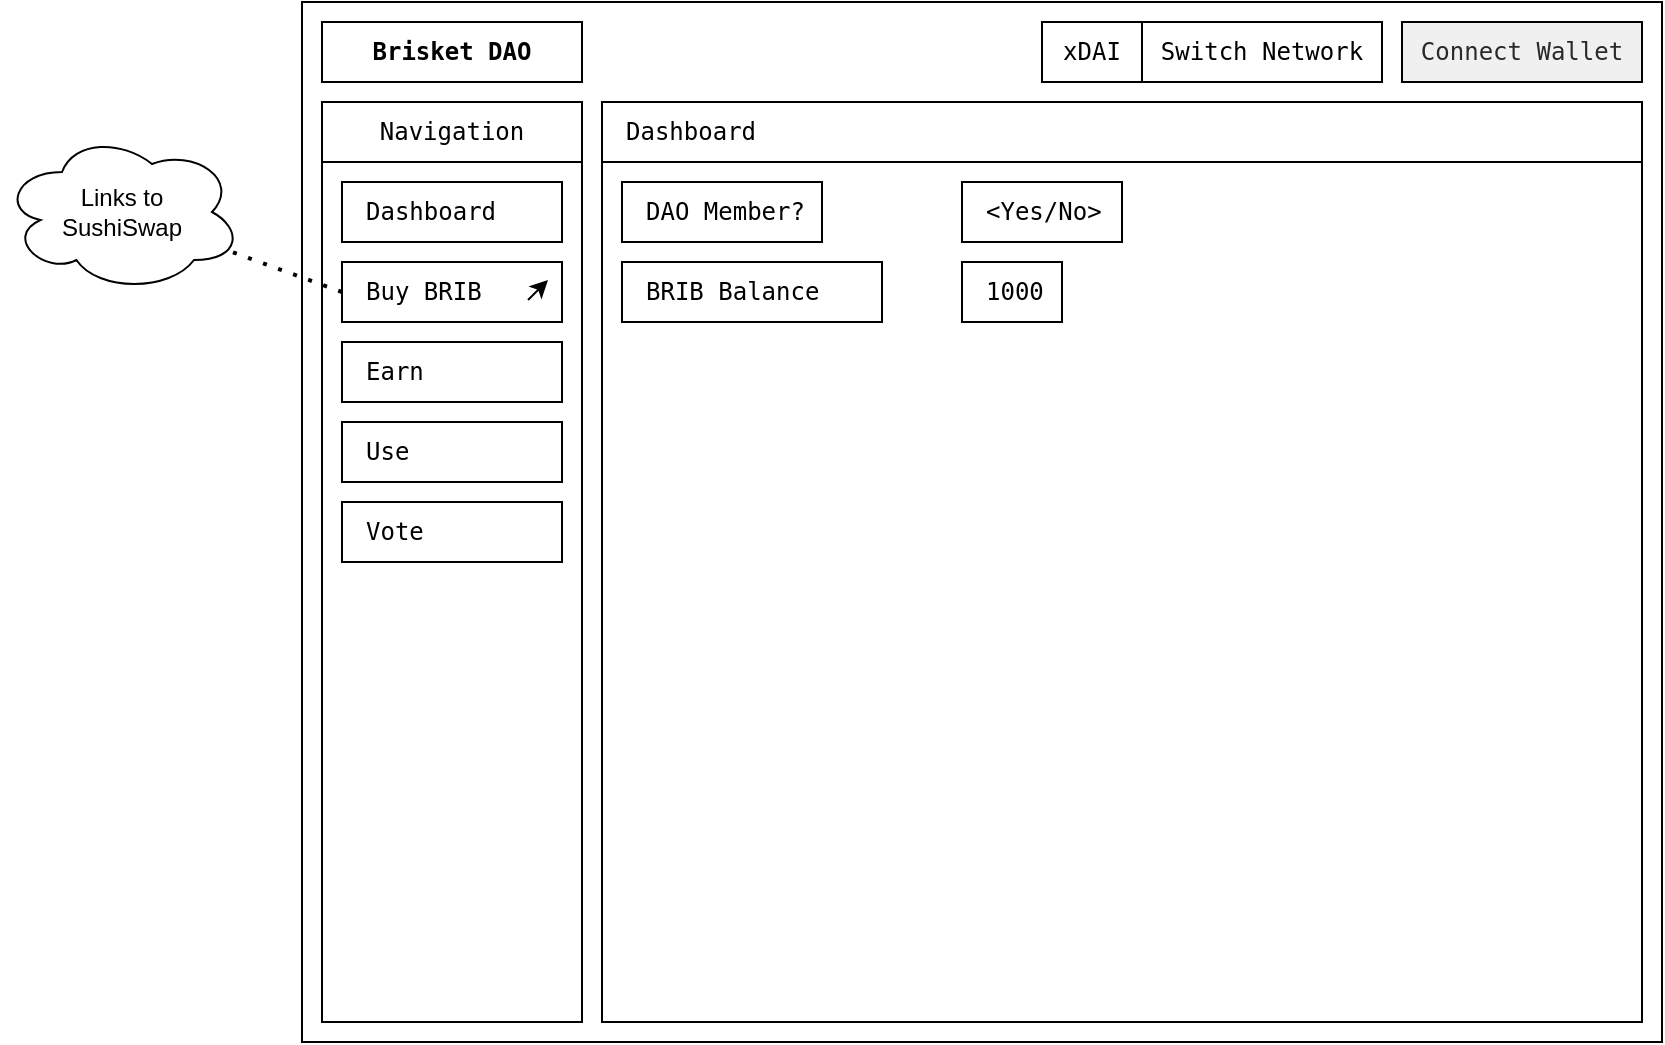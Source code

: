 <mxfile version="14.6.13" type="device"><diagram id="aVOH386RLwnMdcmdf4Wx" name="Page-1"><mxGraphModel dx="1896" dy="633" grid="1" gridSize="10" guides="1" tooltips="1" connect="1" arrows="1" fold="1" page="1" pageScale="1" pageWidth="850" pageHeight="1100" math="0" shadow="0"><root><mxCell id="0"/><mxCell id="1" parent="0"/><mxCell id="jlbGulk0-0Ptg1xgBHCH-2" value="" style="rounded=0;whiteSpace=wrap;html=1;" parent="1" vertex="1"><mxGeometry x="80" y="80" width="680" height="520" as="geometry"/></mxCell><mxCell id="jlbGulk0-0Ptg1xgBHCH-1" value="Brisket DAO" style="rounded=0;whiteSpace=wrap;html=1;fontFamily=monospace;fontStyle=1" parent="1" vertex="1"><mxGeometry x="90" y="90" width="130" height="30" as="geometry"/></mxCell><mxCell id="jlbGulk0-0Ptg1xgBHCH-8" value="" style="rounded=0;whiteSpace=wrap;html=1;" parent="1" vertex="1"><mxGeometry x="90" y="130" width="130" height="460" as="geometry"/></mxCell><mxCell id="jlbGulk0-0Ptg1xgBHCH-9" value="Navigation" style="rounded=0;whiteSpace=wrap;html=1;fontFamily=monospace;" parent="1" vertex="1"><mxGeometry x="90" y="130" width="130" height="30" as="geometry"/></mxCell><mxCell id="jlbGulk0-0Ptg1xgBHCH-10" value="Dashboard" style="rounded=0;whiteSpace=wrap;html=1;align=left;spacingLeft=10;fontFamily=monospace;" parent="1" vertex="1"><mxGeometry x="100" y="170" width="110" height="30" as="geometry"/></mxCell><mxCell id="jlbGulk0-0Ptg1xgBHCH-11" value="" style="rounded=0;whiteSpace=wrap;html=1;align=left;" parent="1" vertex="1"><mxGeometry x="230" y="160" width="520" height="430" as="geometry"/></mxCell><mxCell id="jlbGulk0-0Ptg1xgBHCH-3" value="DAO Member?" style="rounded=0;whiteSpace=wrap;html=1;align=left;spacingLeft=10;fontFamily=monospace;" parent="1" vertex="1"><mxGeometry x="240" y="170" width="100" height="30" as="geometry"/></mxCell><mxCell id="jlbGulk0-0Ptg1xgBHCH-4" value="BRIB Balance" style="rounded=0;whiteSpace=wrap;html=1;align=left;spacingLeft=10;fontFamily=monospace;" parent="1" vertex="1"><mxGeometry x="240" y="210" width="130" height="30" as="geometry"/></mxCell><mxCell id="jlbGulk0-0Ptg1xgBHCH-5" value="1000" style="rounded=0;whiteSpace=wrap;html=1;align=left;spacingLeft=10;fontFamily=monospace;" parent="1" vertex="1"><mxGeometry x="410" y="210" width="50" height="30" as="geometry"/></mxCell><mxCell id="jlbGulk0-0Ptg1xgBHCH-6" value="&amp;lt;Yes/No&amp;gt;" style="rounded=0;whiteSpace=wrap;html=1;align=left;spacingLeft=10;fontFamily=monospace;" parent="1" vertex="1"><mxGeometry x="410" y="170" width="80" height="30" as="geometry"/></mxCell><mxCell id="jlbGulk0-0Ptg1xgBHCH-13" value="Dashboard" style="rounded=0;whiteSpace=wrap;html=1;align=left;spacingLeft=10;fontFamily=monospace;" parent="1" vertex="1"><mxGeometry x="230" y="130" width="520" height="30" as="geometry"/></mxCell><mxCell id="jlbGulk0-0Ptg1xgBHCH-14" value="Connect Wallet" style="rounded=0;whiteSpace=wrap;html=1;fontFamily=monospace;labelBackgroundColor=none;labelBorderColor=none;fillColor=#F0F0F0;fontColor=#2A2A2A;" parent="1" vertex="1"><mxGeometry x="630" y="90" width="120" height="30" as="geometry"/></mxCell><mxCell id="jlbGulk0-0Ptg1xgBHCH-15" value="Switch Network" style="rounded=0;whiteSpace=wrap;html=1;fontFamily=monospace;" parent="1" vertex="1"><mxGeometry x="500" y="90" width="120" height="30" as="geometry"/></mxCell><mxCell id="jlbGulk0-0Ptg1xgBHCH-16" value="xDAI" style="rounded=0;whiteSpace=wrap;html=1;fontFamily=monospace;" parent="1" vertex="1"><mxGeometry x="450" y="90" width="50" height="30" as="geometry"/></mxCell><mxCell id="jlbGulk0-0Ptg1xgBHCH-17" value="Buy BRIB" style="rounded=0;whiteSpace=wrap;html=1;align=left;spacingLeft=10;fontFamily=monospace;" parent="1" vertex="1"><mxGeometry x="100" y="210" width="110" height="30" as="geometry"/></mxCell><mxCell id="jlbGulk0-0Ptg1xgBHCH-20" value="" style="endArrow=classic;html=1;" parent="1" edge="1"><mxGeometry width="50" height="50" relative="1" as="geometry"><mxPoint x="193" y="229" as="sourcePoint"/><mxPoint x="203" y="219" as="targetPoint"/><Array as="points"><mxPoint x="203" y="219"/></Array></mxGeometry></mxCell><mxCell id="jlbGulk0-0Ptg1xgBHCH-22" value="" style="endArrow=none;dashed=1;html=1;dashPattern=1 3;strokeWidth=2;exitX=0;exitY=0.5;exitDx=0;exitDy=0;" parent="1" source="jlbGulk0-0Ptg1xgBHCH-17" target="jlbGulk0-0Ptg1xgBHCH-24" edge="1"><mxGeometry width="50" height="50" relative="1" as="geometry"><mxPoint x="350" y="400" as="sourcePoint"/><mxPoint x="50" y="220" as="targetPoint"/></mxGeometry></mxCell><mxCell id="jlbGulk0-0Ptg1xgBHCH-24" value="Links to&lt;br&gt;SushiSwap" style="ellipse;shape=cloud;whiteSpace=wrap;html=1;align=center;" parent="1" vertex="1"><mxGeometry x="-70" y="145" width="120" height="80" as="geometry"/></mxCell><mxCell id="jlbGulk0-0Ptg1xgBHCH-25" value="Earn" style="rounded=0;whiteSpace=wrap;html=1;align=left;spacingLeft=10;fontFamily=monospace;" parent="1" vertex="1"><mxGeometry x="100" y="250" width="110" height="30" as="geometry"/></mxCell><mxCell id="jlbGulk0-0Ptg1xgBHCH-27" value="Use" style="rounded=0;whiteSpace=wrap;html=1;align=left;spacingLeft=10;fontFamily=monospace;" parent="1" vertex="1"><mxGeometry x="100" y="290" width="110" height="30" as="geometry"/></mxCell><mxCell id="jlbGulk0-0Ptg1xgBHCH-28" value="Vote" style="rounded=0;whiteSpace=wrap;html=1;align=left;spacingLeft=10;fontFamily=monospace;" parent="1" vertex="1"><mxGeometry x="100" y="330" width="110" height="30" as="geometry"/></mxCell></root></mxGraphModel></diagram></mxfile>